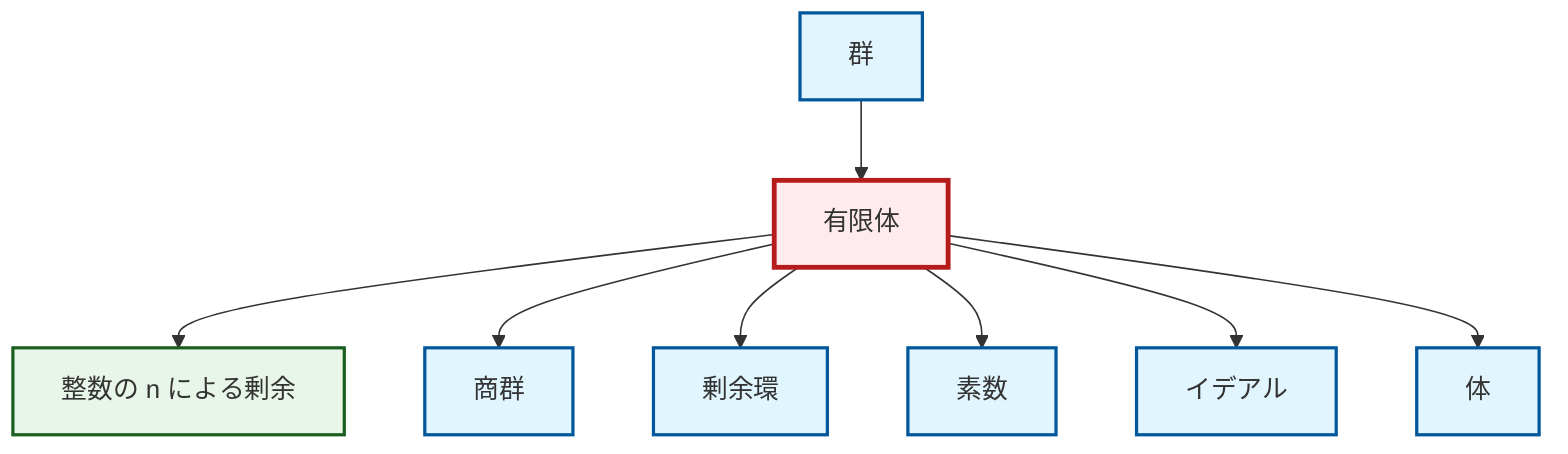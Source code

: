 graph TD
    classDef definition fill:#e1f5fe,stroke:#01579b,stroke-width:2px
    classDef theorem fill:#f3e5f5,stroke:#4a148c,stroke-width:2px
    classDef axiom fill:#fff3e0,stroke:#e65100,stroke-width:2px
    classDef example fill:#e8f5e9,stroke:#1b5e20,stroke-width:2px
    classDef current fill:#ffebee,stroke:#b71c1c,stroke-width:3px
    def-group["群"]:::definition
    def-field["体"]:::definition
    def-quotient-ring["剰余環"]:::definition
    def-quotient-group["商群"]:::definition
    ex-quotient-integers-mod-n["整数の n による剰余"]:::example
    def-prime["素数"]:::definition
    def-ideal["イデアル"]:::definition
    ex-finite-field["有限体"]:::example
    ex-finite-field --> ex-quotient-integers-mod-n
    ex-finite-field --> def-quotient-group
    ex-finite-field --> def-quotient-ring
    ex-finite-field --> def-prime
    ex-finite-field --> def-ideal
    def-group --> ex-finite-field
    ex-finite-field --> def-field
    class ex-finite-field current